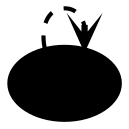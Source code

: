 digraph {
  rankdir="LR"
0[style=filled,fillcolor=black];
0 -> 0[penwidth="2" style=dashed arrowhead=vee];
}
